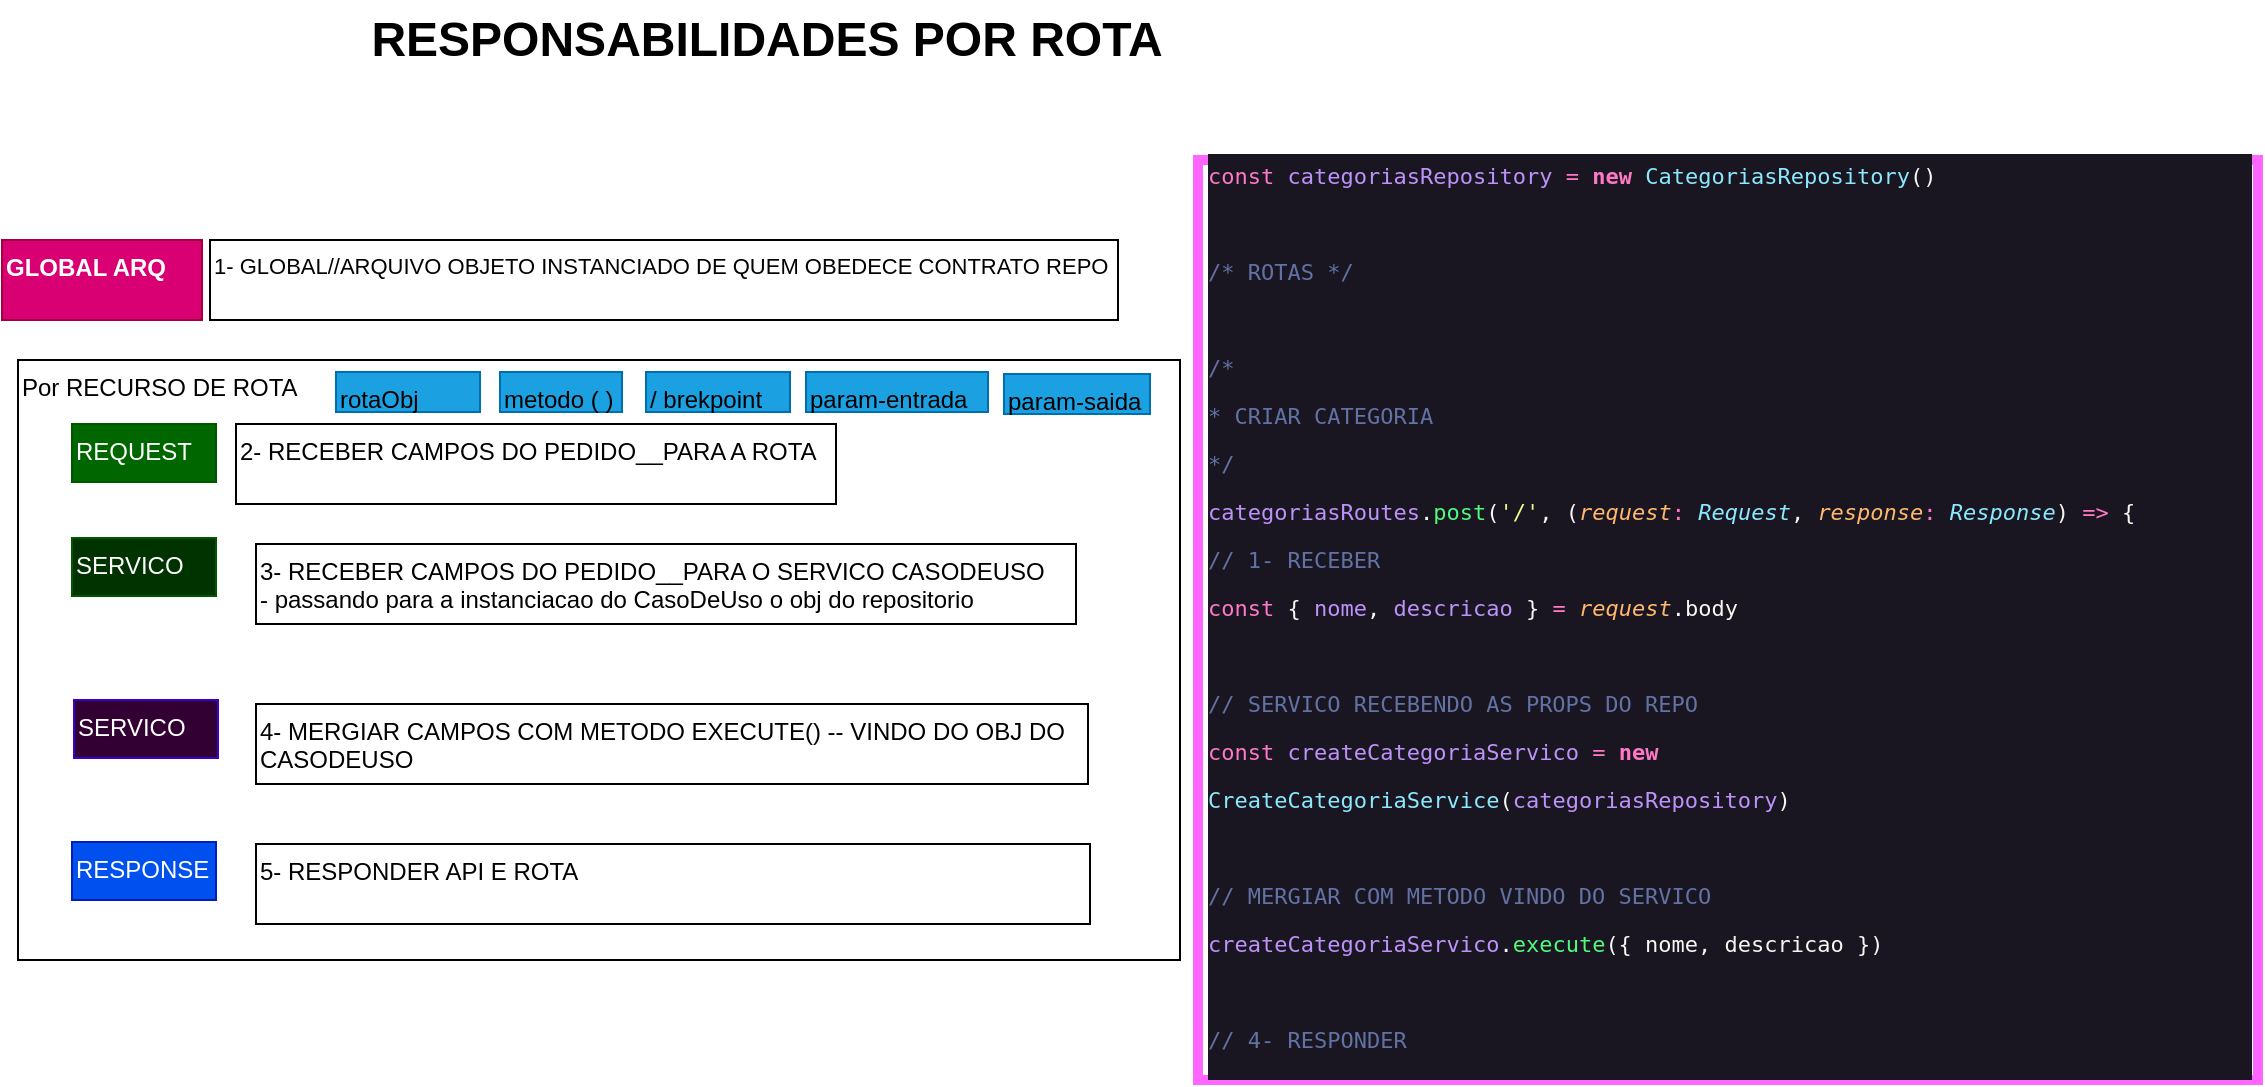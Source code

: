 <mxfile>
    <diagram id="RXfR9IZl_pyl9z1jR86i" name="Page-1">
        <mxGraphModel dx="1083" dy="1769" grid="0" gridSize="10" guides="1" tooltips="1" connect="1" arrows="1" fold="1" page="1" pageScale="1" pageWidth="827" pageHeight="1169" math="0" shadow="0">
            <root>
                <mxCell id="0"/>
                <mxCell id="1" parent="0"/>
                <mxCell id="3" value="&lt;h1 style=&quot;font-size: 11px;&quot;&gt;&lt;div style=&quot;color: rgb(248, 248, 242); background-color: rgb(25, 22, 34); font-family: &amp;quot;jetbrains mono&amp;quot;, &amp;quot;droid sans mono&amp;quot;, monospace, monospace, &amp;quot;droid sans fallback&amp;quot;; font-weight: normal; font-size: 11px; line-height: 24px;&quot;&gt;&lt;div style=&quot;font-size: 11px;&quot;&gt;&lt;span style=&quot;color: rgb(255, 121, 198); font-size: 11px;&quot;&gt;const&lt;/span&gt; &lt;span style=&quot;color: rgb(189, 147, 249); font-size: 11px;&quot;&gt;categoriasRepository&lt;/span&gt; &lt;span style=&quot;color: rgb(255, 121, 198); font-size: 11px;&quot;&gt;=&lt;/span&gt; &lt;span style=&quot;color: rgb(255, 121, 198); font-weight: bold; font-size: 11px;&quot;&gt;new&lt;/span&gt; &lt;span style=&quot;color: rgb(139, 233, 253); font-size: 11px;&quot;&gt;CategoriasRepository&lt;/span&gt;()&lt;/div&gt;&lt;br style=&quot;font-size: 11px;&quot;&gt;&lt;div style=&quot;font-size: 11px;&quot;&gt;&lt;span style=&quot;color: rgb(98, 114, 164); font-size: 11px;&quot;&gt;/* ROTAS */&lt;/span&gt;&lt;/div&gt;&lt;br style=&quot;font-size: 11px;&quot;&gt;&lt;div style=&quot;font-size: 11px;&quot;&gt;&lt;span style=&quot;color: rgb(98, 114, 164); font-size: 11px;&quot;&gt;/*&lt;/span&gt;&lt;/div&gt;&lt;div style=&quot;font-size: 11px;&quot;&gt;&lt;span style=&quot;color: rgb(98, 114, 164); font-size: 11px;&quot;&gt;* CRIAR CATEGORIA&lt;/span&gt;&lt;/div&gt;&lt;div style=&quot;font-size: 11px;&quot;&gt;&lt;span style=&quot;color: rgb(98, 114, 164); font-size: 11px;&quot;&gt;*/&lt;/span&gt;&lt;/div&gt;&lt;div style=&quot;font-size: 11px;&quot;&gt;&lt;span style=&quot;color: rgb(189, 147, 249); font-size: 11px;&quot;&gt;categoriasRoutes&lt;/span&gt;.&lt;span style=&quot;color: rgb(80, 250, 123); font-size: 11px;&quot;&gt;post&lt;/span&gt;(&lt;span style=&quot;color: rgb(233, 242, 132); font-size: 11px;&quot;&gt;'&lt;/span&gt;&lt;span style=&quot;color: rgb(241, 250, 140); font-size: 11px;&quot;&gt;/&lt;/span&gt;&lt;span style=&quot;color: rgb(233, 242, 132); font-size: 11px;&quot;&gt;'&lt;/span&gt;, (&lt;span style=&quot;color: rgb(255, 184, 108); font-style: italic; font-size: 11px;&quot;&gt;request&lt;/span&gt;&lt;span style=&quot;color: rgb(255, 121, 198); font-size: 11px;&quot;&gt;:&lt;/span&gt; &lt;span style=&quot;color: rgb(139, 233, 253); font-style: italic; font-size: 11px;&quot;&gt;Request&lt;/span&gt;, &lt;span style=&quot;color: rgb(255, 184, 108); font-style: italic; font-size: 11px;&quot;&gt;response&lt;/span&gt;&lt;span style=&quot;color: rgb(255, 121, 198); font-size: 11px;&quot;&gt;:&lt;/span&gt; &lt;span style=&quot;color: rgb(139, 233, 253); font-style: italic; font-size: 11px;&quot;&gt;Response&lt;/span&gt;) &lt;span style=&quot;color: rgb(255, 121, 198); font-size: 11px;&quot;&gt;=&amp;gt;&lt;/span&gt; {&lt;/div&gt;&lt;div style=&quot;font-size: 11px;&quot;&gt;    &lt;span style=&quot;color: rgb(98, 114, 164); font-size: 11px;&quot;&gt;// 1- RECEBER&lt;/span&gt;&lt;/div&gt;&lt;div style=&quot;font-size: 11px;&quot;&gt;    &lt;span style=&quot;color: rgb(255, 121, 198); font-size: 11px;&quot;&gt;const&lt;/span&gt; { &lt;span style=&quot;color: rgb(189, 147, 249); font-size: 11px;&quot;&gt;nome&lt;/span&gt;, &lt;span style=&quot;color: rgb(189, 147, 249); font-size: 11px;&quot;&gt;descricao&lt;/span&gt; } &lt;span style=&quot;color: rgb(255, 121, 198); font-size: 11px;&quot;&gt;=&lt;/span&gt; &lt;span style=&quot;color: rgb(255, 184, 108); font-style: italic; font-size: 11px;&quot;&gt;request&lt;/span&gt;.body&lt;/div&gt;&lt;br style=&quot;font-size: 11px;&quot;&gt;&lt;div style=&quot;font-size: 11px;&quot;&gt;    &lt;span style=&quot;color: rgb(98, 114, 164); font-size: 11px;&quot;&gt;// SERVICO RECEBENDO AS PROPS DO REPO&lt;/span&gt;&lt;/div&gt;&lt;div style=&quot;font-size: 11px;&quot;&gt;    &lt;span style=&quot;color: rgb(255, 121, 198); font-size: 11px;&quot;&gt;const&lt;/span&gt; &lt;span style=&quot;color: rgb(189, 147, 249); font-size: 11px;&quot;&gt;createCategoriaServico&lt;/span&gt; &lt;span style=&quot;color: rgb(255, 121, 198); font-size: 11px;&quot;&gt;=&lt;/span&gt; &lt;span style=&quot;color: rgb(255, 121, 198); font-weight: bold; font-size: 11px;&quot;&gt;new&lt;/span&gt; &lt;span style=&quot;color: rgb(139, 233, 253); font-size: 11px;&quot;&gt;CreateCategoriaService&lt;/span&gt;(&lt;span style=&quot;color: rgb(189, 147, 249); font-size: 11px;&quot;&gt;categoriasRepository&lt;/span&gt;)&lt;/div&gt;&lt;br style=&quot;font-size: 11px;&quot;&gt;&lt;div style=&quot;font-size: 11px;&quot;&gt;    &lt;span style=&quot;color: rgb(98, 114, 164); font-size: 11px;&quot;&gt;// MERGIAR COM METODO VINDO DO SERVICO&lt;/span&gt;&lt;/div&gt;&lt;div style=&quot;font-size: 11px;&quot;&gt;    &lt;span style=&quot;color: rgb(189, 147, 249); font-size: 11px;&quot;&gt;createCategoriaServico&lt;/span&gt;.&lt;span style=&quot;color: rgb(80, 250, 123); font-size: 11px;&quot;&gt;execute&lt;/span&gt;({ nome, descricao })&lt;/div&gt;&lt;br style=&quot;font-size: 11px;&quot;&gt;&lt;div style=&quot;font-size: 11px;&quot;&gt;    &lt;span style=&quot;color: rgb(98, 114, 164); font-size: 11px;&quot;&gt;// 4- RESPONDER&lt;/span&gt;&lt;/div&gt;&lt;div style=&quot;font-size: 11px;&quot;&gt;    &lt;span style=&quot;color: rgb(255, 121, 198); font-size: 11px;&quot;&gt;return&lt;/span&gt; &lt;span style=&quot;color: rgb(255, 184, 108); font-style: italic; font-size: 11px;&quot;&gt;response&lt;/span&gt;.&lt;span style=&quot;color: rgb(80, 250, 123); font-size: 11px;&quot;&gt;status&lt;/span&gt;(&lt;span style=&quot;color: rgb(189, 147, 249); font-size: 11px;&quot;&gt;201&lt;/span&gt;).&lt;span style=&quot;color: rgb(80, 250, 123); font-size: 11px;&quot;&gt;json&lt;/span&gt;({ message&lt;span style=&quot;color: rgb(255, 121, 198); font-size: 11px;&quot;&gt;:&lt;/span&gt; &lt;span style=&quot;color: rgb(233, 242, 132); font-size: 11px;&quot;&gt;'&lt;/span&gt;&lt;span style=&quot;color: rgb(241, 250, 140); font-size: 11px;&quot;&gt;CRIADO COM SUCESSO&lt;/span&gt;&lt;span style=&quot;color: rgb(233, 242, 132); font-size: 11px;&quot;&gt;'&lt;/span&gt; })&lt;/div&gt;&lt;div style=&quot;font-size: 11px;&quot;&gt;})&lt;/div&gt;&lt;/div&gt;&lt;/h1&gt;" style="text;html=1;strokeColor=#FF66FF;fillColor=none;spacing=5;spacingTop=-20;whiteSpace=wrap;overflow=hidden;rounded=0;fontSize=11;strokeWidth=5;" vertex="1" parent="1">
                    <mxGeometry x="630" y="-400" width="530" height="460" as="geometry"/>
                </mxCell>
                <mxCell id="4" value="Por RECURSO DE ROTA" style="text;html=1;strokeColor=default;fillColor=none;align=left;verticalAlign=top;whiteSpace=wrap;rounded=0;fontStyle=0" vertex="1" parent="1">
                    <mxGeometry x="40" y="-300" width="581" height="300" as="geometry"/>
                </mxCell>
                <mxCell id="5" value="1- GLOBAL//ARQUIVO OBJETO INSTANCIADO DE QUEM OBEDECE CONTRATO REPO" style="text;html=1;strokeColor=default;fillColor=none;align=left;verticalAlign=top;whiteSpace=wrap;rounded=0;fontStyle=0;fontSize=11;" vertex="1" parent="1">
                    <mxGeometry x="136" y="-360" width="454" height="40" as="geometry"/>
                </mxCell>
                <mxCell id="6" value="2- RECEBER CAMPOS DO PEDIDO__PARA A ROTA" style="text;html=1;strokeColor=default;fillColor=none;align=left;verticalAlign=top;whiteSpace=wrap;rounded=0;fontStyle=0" vertex="1" parent="1">
                    <mxGeometry x="149" y="-268" width="300" height="40" as="geometry"/>
                </mxCell>
                <mxCell id="7" value="3- RECEBER CAMPOS DO PEDIDO__PARA O SERVICO CASODEUSO&lt;br&gt;- passando para a instanciacao do CasoDeUso o obj do repositorio" style="text;html=1;strokeColor=default;fillColor=none;align=left;verticalAlign=top;whiteSpace=wrap;rounded=0;fontStyle=0" vertex="1" parent="1">
                    <mxGeometry x="159" y="-208" width="410" height="40" as="geometry"/>
                </mxCell>
                <mxCell id="8" value="4- MERGIAR CAMPOS COM METODO EXECUTE() -- VINDO DO OBJ DO CASODEUSO" style="text;html=1;strokeColor=default;fillColor=none;align=left;verticalAlign=top;whiteSpace=wrap;rounded=0;fontStyle=0" vertex="1" parent="1">
                    <mxGeometry x="159" y="-128" width="416" height="40" as="geometry"/>
                </mxCell>
                <mxCell id="9" value="5- RESPONDER API E ROTA" style="text;html=1;strokeColor=default;fillColor=none;align=left;verticalAlign=top;whiteSpace=wrap;rounded=0;fontStyle=0" vertex="1" parent="1">
                    <mxGeometry x="159" y="-58" width="417" height="40" as="geometry"/>
                </mxCell>
                <mxCell id="10" value="RESPONSABILIDADES POR ROTA" style="text;strokeColor=none;fillColor=none;html=1;fontSize=24;fontStyle=1;verticalAlign=middle;align=center;" vertex="1" parent="1">
                    <mxGeometry x="364" y="-480" width="100" height="40" as="geometry"/>
                </mxCell>
                <mxCell id="11" value="REQUEST" style="text;html=1;strokeColor=#005700;fillColor=#006600;align=left;verticalAlign=top;whiteSpace=wrap;rounded=0;fontStyle=0;fontColor=#ffffff;" vertex="1" parent="1">
                    <mxGeometry x="67" y="-268" width="72" height="29" as="geometry"/>
                </mxCell>
                <mxCell id="12" value="SERVICO" style="text;html=1;strokeColor=#005700;fillColor=#003300;align=left;verticalAlign=top;whiteSpace=wrap;rounded=0;fontStyle=0;fontColor=#ffffff;" vertex="1" parent="1">
                    <mxGeometry x="67" y="-211" width="72" height="29" as="geometry"/>
                </mxCell>
                <mxCell id="13" value="SERVICO" style="text;html=1;strokeColor=#3700CC;fillColor=#330033;align=left;verticalAlign=top;whiteSpace=wrap;rounded=0;fontStyle=0;fontColor=#ffffff;" vertex="1" parent="1">
                    <mxGeometry x="68" y="-130" width="72" height="29" as="geometry"/>
                </mxCell>
                <mxCell id="14" value="RESPONSE" style="text;html=1;strokeColor=#001DBC;fillColor=#0050ef;align=left;verticalAlign=top;whiteSpace=wrap;rounded=0;fontStyle=0;fontColor=#ffffff;" vertex="1" parent="1">
                    <mxGeometry x="67" y="-59" width="72" height="29" as="geometry"/>
                </mxCell>
                <mxCell id="15" value="GLOBAL ARQ" style="text;html=1;strokeColor=#A50040;fillColor=#d80073;align=left;verticalAlign=top;whiteSpace=wrap;rounded=0;fontStyle=1;fontSize=12;fontColor=#ffffff;" vertex="1" parent="1">
                    <mxGeometry x="32" y="-360" width="100" height="40" as="geometry"/>
                </mxCell>
                <mxCell id="16" value="rotaObj" style="text;html=1;strokeColor=#006EAF;fillColor=#1ba1e2;align=left;verticalAlign=top;whiteSpace=wrap;rounded=0;fontStyle=0;fontColor=#000000;" vertex="1" parent="1">
                    <mxGeometry x="199" y="-294" width="72" height="20" as="geometry"/>
                </mxCell>
                <mxCell id="17" value="metodo ( )" style="text;html=1;strokeColor=#006EAF;fillColor=#1ba1e2;align=left;verticalAlign=top;whiteSpace=wrap;rounded=0;fontStyle=0;fontColor=#000000;" vertex="1" parent="1">
                    <mxGeometry x="281" y="-294" width="61" height="20" as="geometry"/>
                </mxCell>
                <mxCell id="18" value="/ brekpoint" style="text;html=1;strokeColor=#006EAF;fillColor=#1ba1e2;align=left;verticalAlign=top;whiteSpace=wrap;rounded=0;fontStyle=0;fontColor=#000000;" vertex="1" parent="1">
                    <mxGeometry x="354" y="-294" width="72" height="20" as="geometry"/>
                </mxCell>
                <mxCell id="19" value="param-entrada" style="text;html=1;strokeColor=#006EAF;fillColor=#1ba1e2;align=left;verticalAlign=top;whiteSpace=wrap;rounded=0;fontStyle=0;fontColor=#000000;" vertex="1" parent="1">
                    <mxGeometry x="434" y="-294" width="91" height="20" as="geometry"/>
                </mxCell>
                <mxCell id="20" value="param-saida" style="text;html=1;strokeColor=#006EAF;fillColor=#1ba1e2;align=left;verticalAlign=top;whiteSpace=wrap;rounded=0;fontStyle=0;fontColor=#000000;" vertex="1" parent="1">
                    <mxGeometry x="533" y="-293" width="73" height="20" as="geometry"/>
                </mxCell>
            </root>
        </mxGraphModel>
    </diagram>
</mxfile>
